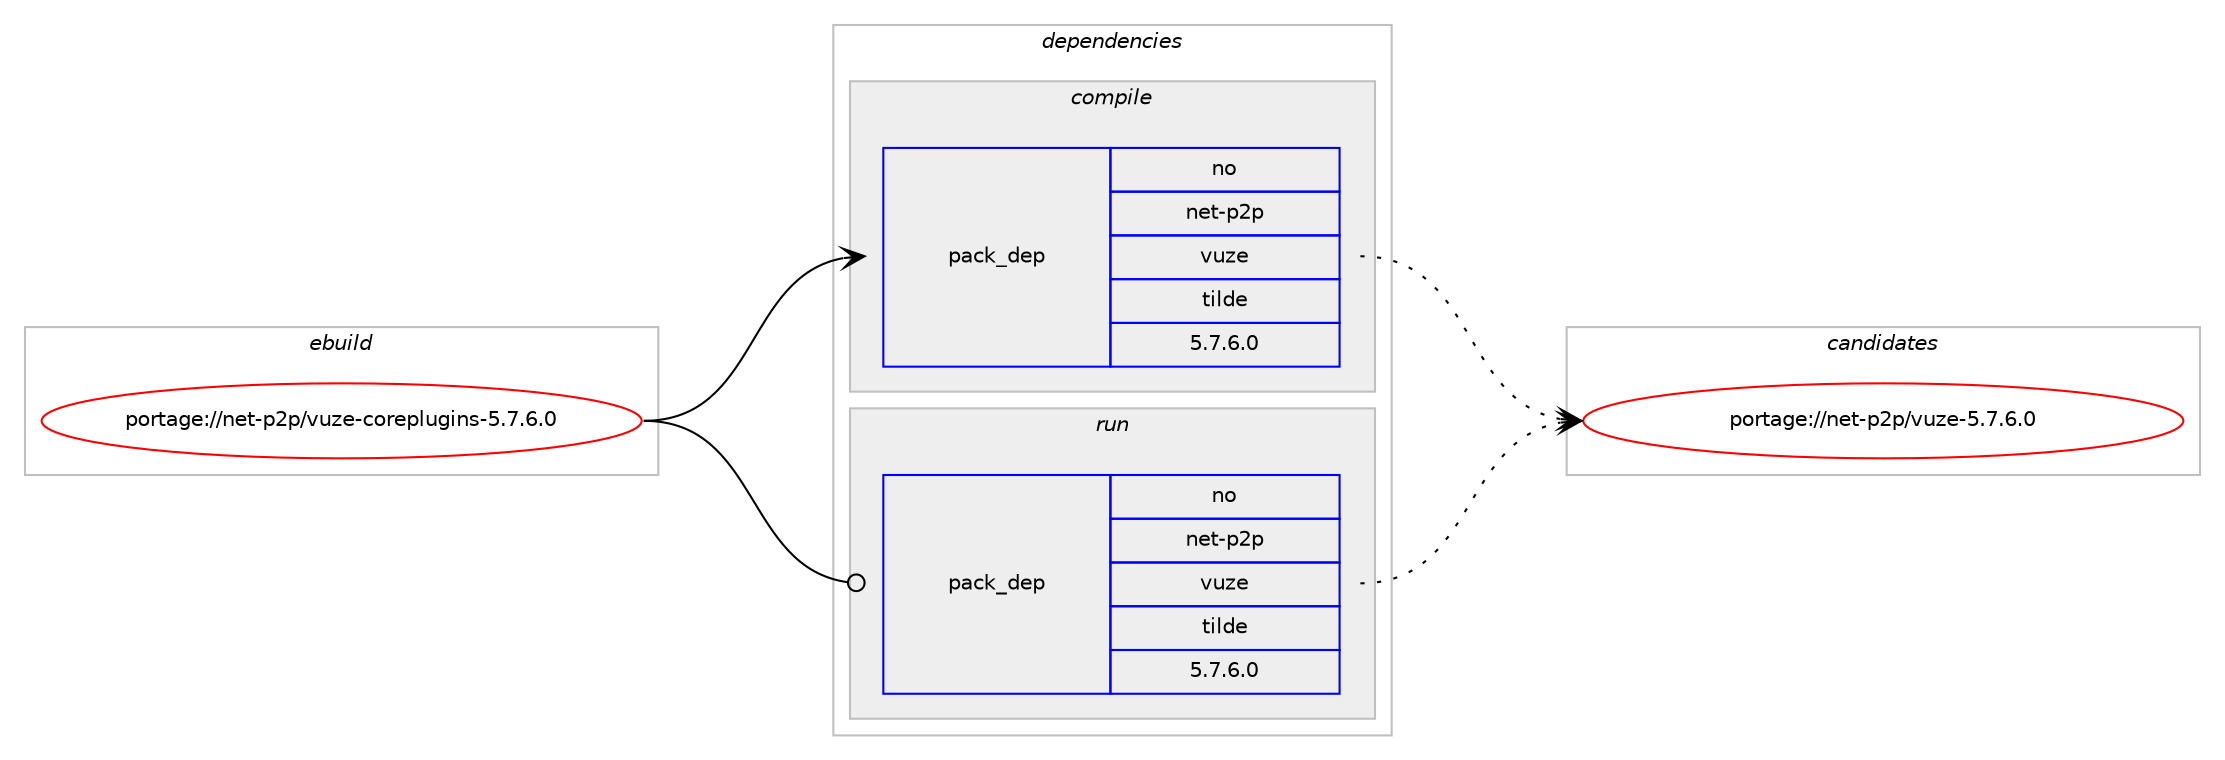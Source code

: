 digraph prolog {

# *************
# Graph options
# *************

newrank=true;
concentrate=true;
compound=true;
graph [rankdir=LR,fontname=Helvetica,fontsize=10,ranksep=1.5];#, ranksep=2.5, nodesep=0.2];
edge  [arrowhead=vee];
node  [fontname=Helvetica,fontsize=10];

# **********
# The ebuild
# **********

subgraph cluster_leftcol {
color=gray;
rank=same;
label=<<i>ebuild</i>>;
id [label="portage://net-p2p/vuze-coreplugins-5.7.6.0", color=red, width=4, href="../net-p2p/vuze-coreplugins-5.7.6.0.svg"];
}

# ****************
# The dependencies
# ****************

subgraph cluster_midcol {
color=gray;
label=<<i>dependencies</i>>;
subgraph cluster_compile {
fillcolor="#eeeeee";
style=filled;
label=<<i>compile</i>>;
# *** BEGIN UNKNOWN DEPENDENCY TYPE (TODO) ***
# id -> package_dependency(portage://net-p2p/vuze-coreplugins-5.7.6.0,install,no,app-arch,unzip,none,[,,],[],[])
# *** END UNKNOWN DEPENDENCY TYPE (TODO) ***

subgraph pack188 {
dependency435 [label=<<TABLE BORDER="0" CELLBORDER="1" CELLSPACING="0" CELLPADDING="4" WIDTH="220"><TR><TD ROWSPAN="6" CELLPADDING="30">pack_dep</TD></TR><TR><TD WIDTH="110">no</TD></TR><TR><TD>net-p2p</TD></TR><TR><TD>vuze</TD></TR><TR><TD>tilde</TD></TR><TR><TD>5.7.6.0</TD></TR></TABLE>>, shape=none, color=blue];
}
id:e -> dependency435:w [weight=20,style="solid",arrowhead="vee"];
}
subgraph cluster_compileandrun {
fillcolor="#eeeeee";
style=filled;
label=<<i>compile and run</i>>;
}
subgraph cluster_run {
fillcolor="#eeeeee";
style=filled;
label=<<i>run</i>>;
subgraph pack189 {
dependency436 [label=<<TABLE BORDER="0" CELLBORDER="1" CELLSPACING="0" CELLPADDING="4" WIDTH="220"><TR><TD ROWSPAN="6" CELLPADDING="30">pack_dep</TD></TR><TR><TD WIDTH="110">no</TD></TR><TR><TD>net-p2p</TD></TR><TR><TD>vuze</TD></TR><TR><TD>tilde</TD></TR><TR><TD>5.7.6.0</TD></TR></TABLE>>, shape=none, color=blue];
}
id:e -> dependency436:w [weight=20,style="solid",arrowhead="odot"];
}
}

# **************
# The candidates
# **************

subgraph cluster_choices {
rank=same;
color=gray;
label=<<i>candidates</i>>;

subgraph choice188 {
color=black;
nodesep=1;
choice1101011164511250112471181171221014553465546544648 [label="portage://net-p2p/vuze-5.7.6.0", color=red, width=4,href="../net-p2p/vuze-5.7.6.0.svg"];
dependency435:e -> choice1101011164511250112471181171221014553465546544648:w [style=dotted,weight="100"];
}
subgraph choice189 {
color=black;
nodesep=1;
choice1101011164511250112471181171221014553465546544648 [label="portage://net-p2p/vuze-5.7.6.0", color=red, width=4,href="../net-p2p/vuze-5.7.6.0.svg"];
dependency436:e -> choice1101011164511250112471181171221014553465546544648:w [style=dotted,weight="100"];
}
}

}
